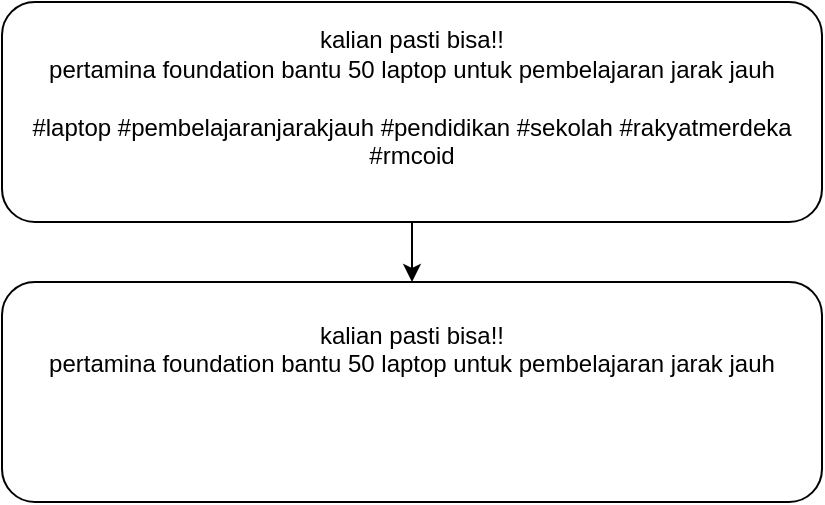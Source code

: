 <mxfile version="14.1.9" type="device"><diagram id="v784VKtAoAaX59sr6y2_" name="Page-1"><mxGraphModel dx="1108" dy="482" grid="1" gridSize="10" guides="1" tooltips="1" connect="1" arrows="1" fold="1" page="1" pageScale="1" pageWidth="827" pageHeight="1169" math="0" shadow="0"><root><mxCell id="0"/><mxCell id="1" parent="0"/><mxCell id="1KNiOCyb68YxS8aXUdBT-7" style="edgeStyle=orthogonalEdgeStyle;rounded=0;orthogonalLoop=1;jettySize=auto;html=1;entryX=0.5;entryY=0;entryDx=0;entryDy=0;" edge="1" parent="1" source="1KNiOCyb68YxS8aXUdBT-4" target="1KNiOCyb68YxS8aXUdBT-5"><mxGeometry relative="1" as="geometry"/></mxCell><mxCell id="1KNiOCyb68YxS8aXUdBT-4" value="&lt;div&gt;&lt;div&gt;kalian pasti bisa!!&lt;/div&gt;&lt;div&gt;pertamina foundation bantu 50 laptop untuk pembelajaran jarak jauh&lt;/div&gt;&lt;div&gt;&lt;br&gt;&lt;/div&gt;&lt;div&gt;#laptop #pembelajaranjarakjauh #pendidikan #sekolah #rakyatmerdeka #rmcoid&lt;/div&gt;&lt;div&gt;&lt;br&gt;&lt;/div&gt;&lt;/div&gt;" style="rounded=1;whiteSpace=wrap;html=1;align=center;" vertex="1" parent="1"><mxGeometry x="40" y="30" width="410" height="110" as="geometry"/></mxCell><mxCell id="1KNiOCyb68YxS8aXUdBT-5" value="&lt;div&gt;kalian pasti bisa!!&lt;/div&gt;&lt;div&gt;pertamina foundation bantu 50 laptop untuk pembelajaran jarak jauh&lt;/div&gt;&lt;div&gt;&lt;br&gt;&lt;/div&gt;&lt;div&gt;&lt;br&gt;&lt;/div&gt;&lt;div&gt;&lt;br&gt;&lt;/div&gt;" style="rounded=1;whiteSpace=wrap;html=1;align=center;" vertex="1" parent="1"><mxGeometry x="40" y="170" width="410" height="110" as="geometry"/></mxCell></root></mxGraphModel></diagram></mxfile>
